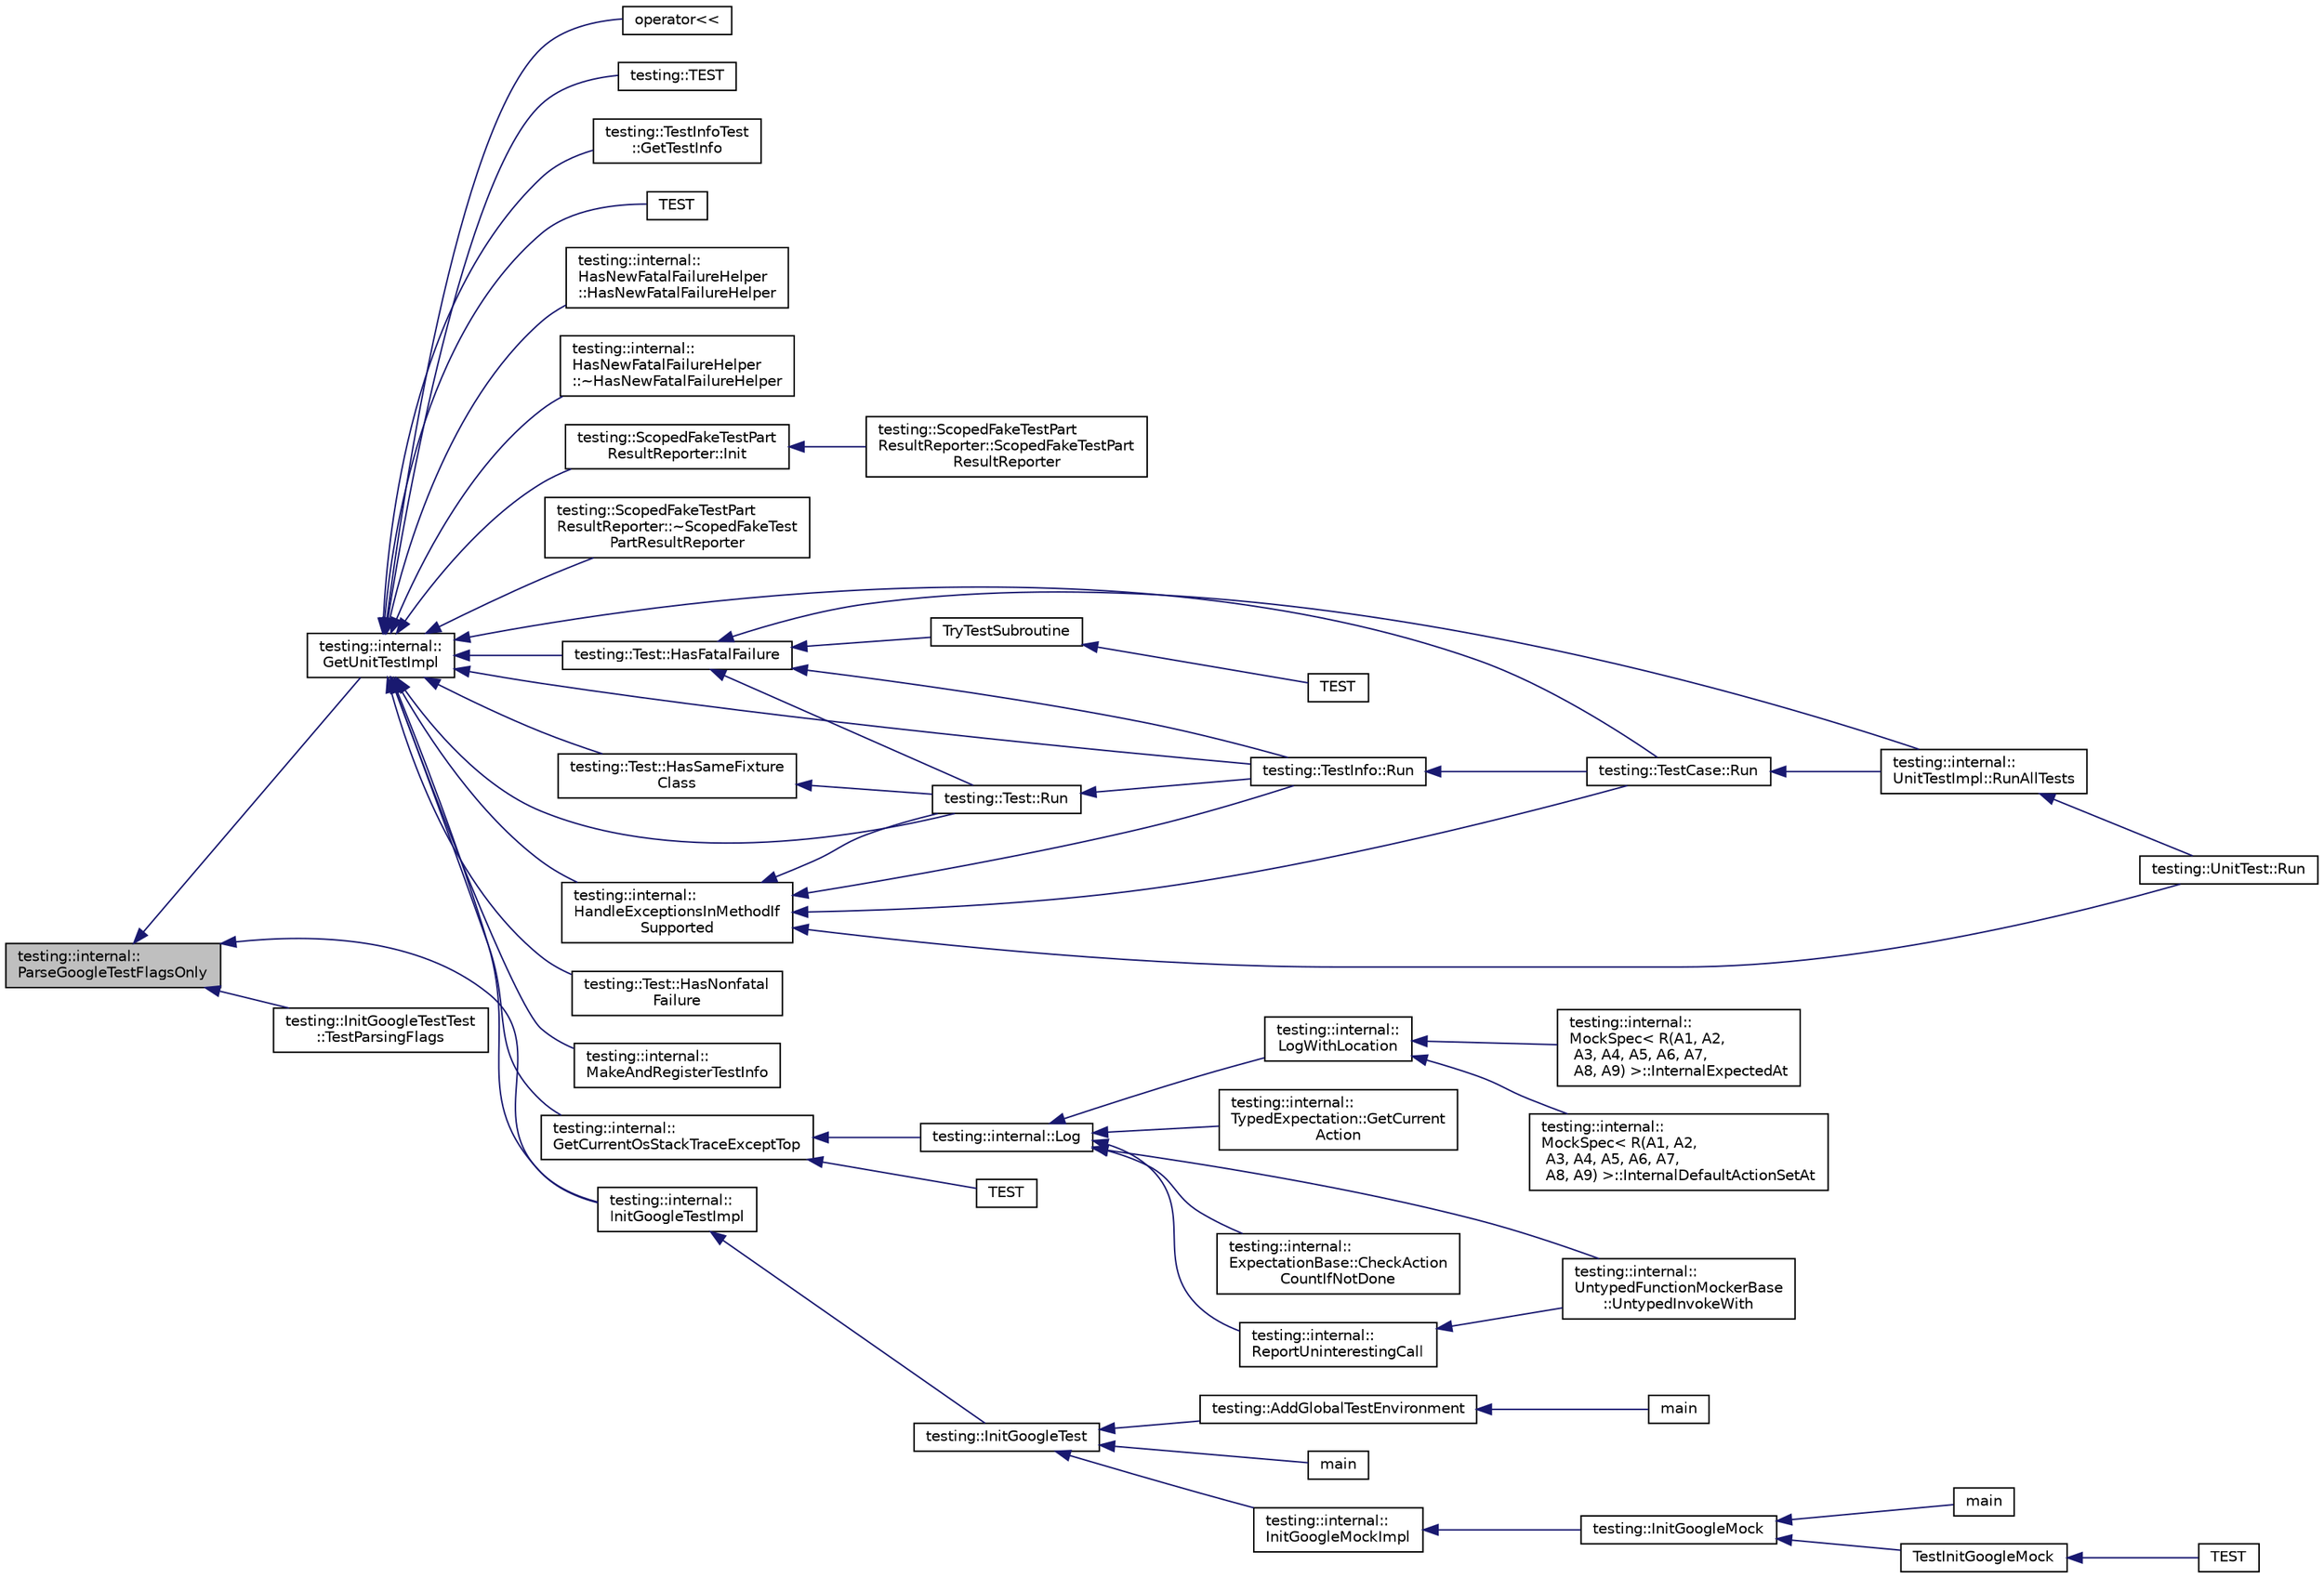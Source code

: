 digraph "testing::internal::ParseGoogleTestFlagsOnly"
{
  edge [fontname="Helvetica",fontsize="10",labelfontname="Helvetica",labelfontsize="10"];
  node [fontname="Helvetica",fontsize="10",shape=record];
  rankdir="LR";
  Node2180 [label="testing::internal::\lParseGoogleTestFlagsOnly",height=0.2,width=0.4,color="black", fillcolor="grey75", style="filled", fontcolor="black"];
  Node2180 -> Node2181 [dir="back",color="midnightblue",fontsize="10",style="solid",fontname="Helvetica"];
  Node2181 [label="testing::internal::\lGetUnitTestImpl",height=0.2,width=0.4,color="black", fillcolor="white", style="filled",URL="$d0/da7/namespacetesting_1_1internal.html#a9bd0caf5d16512de38b39599c13ee634"];
  Node2181 -> Node2182 [dir="back",color="midnightblue",fontsize="10",style="solid",fontname="Helvetica"];
  Node2182 [label="testing::internal::\lHasNewFatalFailureHelper\l::HasNewFatalFailureHelper",height=0.2,width=0.4,color="black", fillcolor="white", style="filled",URL="$d7/d43/classtesting_1_1internal_1_1_has_new_fatal_failure_helper.html#a59190a7188db558c00b4c6bf9251859a"];
  Node2181 -> Node2183 [dir="back",color="midnightblue",fontsize="10",style="solid",fontname="Helvetica"];
  Node2183 [label="testing::internal::\lHasNewFatalFailureHelper\l::~HasNewFatalFailureHelper",height=0.2,width=0.4,color="black", fillcolor="white", style="filled",URL="$d7/d43/classtesting_1_1internal_1_1_has_new_fatal_failure_helper.html#a913b1bc7c372868c9b2dbb009044ee97"];
  Node2181 -> Node2184 [dir="back",color="midnightblue",fontsize="10",style="solid",fontname="Helvetica"];
  Node2184 [label="testing::ScopedFakeTestPart\lResultReporter::Init",height=0.2,width=0.4,color="black", fillcolor="white", style="filled",URL="$d2/db7/classtesting_1_1_scoped_fake_test_part_result_reporter.html#a28d280a3f5d172d63b94f70b8e7660d7"];
  Node2184 -> Node2185 [dir="back",color="midnightblue",fontsize="10",style="solid",fontname="Helvetica"];
  Node2185 [label="testing::ScopedFakeTestPart\lResultReporter::ScopedFakeTestPart\lResultReporter",height=0.2,width=0.4,color="black", fillcolor="white", style="filled",URL="$d2/db7/classtesting_1_1_scoped_fake_test_part_result_reporter.html#aa0100ecf4799fb51d45167be6a5de1d5"];
  Node2181 -> Node2186 [dir="back",color="midnightblue",fontsize="10",style="solid",fontname="Helvetica"];
  Node2186 [label="testing::ScopedFakeTestPart\lResultReporter::~ScopedFakeTest\lPartResultReporter",height=0.2,width=0.4,color="black", fillcolor="white", style="filled",URL="$d2/db7/classtesting_1_1_scoped_fake_test_part_result_reporter.html#a4817d59ca70228ebd5d5c3c4e8dd729d"];
  Node2181 -> Node2187 [dir="back",color="midnightblue",fontsize="10",style="solid",fontname="Helvetica"];
  Node2187 [label="testing::Test::HasSameFixture\lClass",height=0.2,width=0.4,color="black", fillcolor="white", style="filled",URL="$df/d69/classtesting_1_1_test.html#ab76536a462529a457429061e209a8ee7"];
  Node2187 -> Node2188 [dir="back",color="midnightblue",fontsize="10",style="solid",fontname="Helvetica"];
  Node2188 [label="testing::Test::Run",height=0.2,width=0.4,color="black", fillcolor="white", style="filled",URL="$df/d69/classtesting_1_1_test.html#ab70d07cb03d17ccb1aedc2be66eaccff"];
  Node2188 -> Node2189 [dir="back",color="midnightblue",fontsize="10",style="solid",fontname="Helvetica"];
  Node2189 [label="testing::TestInfo::Run",height=0.2,width=0.4,color="black", fillcolor="white", style="filled",URL="$d1/d79/classtesting_1_1_test_info.html#ade784915e9be3a01e3a6ef509b77d6c9"];
  Node2189 -> Node2190 [dir="back",color="midnightblue",fontsize="10",style="solid",fontname="Helvetica"];
  Node2190 [label="testing::TestCase::Run",height=0.2,width=0.4,color="black", fillcolor="white", style="filled",URL="$d0/dfa/classtesting_1_1_test_case.html#a6f5b3724cd5a8e446cd48a6150d08cde"];
  Node2190 -> Node2191 [dir="back",color="midnightblue",fontsize="10",style="solid",fontname="Helvetica"];
  Node2191 [label="testing::internal::\lUnitTestImpl::RunAllTests",height=0.2,width=0.4,color="black", fillcolor="white", style="filled",URL="$d7/dda/classtesting_1_1internal_1_1_unit_test_impl.html#a1fb6be9971f4768c4136a05aa9e7e375"];
  Node2191 -> Node2192 [dir="back",color="midnightblue",fontsize="10",style="solid",fontname="Helvetica"];
  Node2192 [label="testing::UnitTest::Run",height=0.2,width=0.4,color="black", fillcolor="white", style="filled",URL="$d7/d47/classtesting_1_1_unit_test.html#a2febc800536b44500565f4c423f359d3"];
  Node2181 -> Node2193 [dir="back",color="midnightblue",fontsize="10",style="solid",fontname="Helvetica"];
  Node2193 [label="testing::internal::\lHandleExceptionsInMethodIf\lSupported",height=0.2,width=0.4,color="black", fillcolor="white", style="filled",URL="$d0/da7/namespacetesting_1_1internal.html#addb2ed165b92b74e25fe9ebe9e46b9f9"];
  Node2193 -> Node2188 [dir="back",color="midnightblue",fontsize="10",style="solid",fontname="Helvetica"];
  Node2193 -> Node2189 [dir="back",color="midnightblue",fontsize="10",style="solid",fontname="Helvetica"];
  Node2193 -> Node2190 [dir="back",color="midnightblue",fontsize="10",style="solid",fontname="Helvetica"];
  Node2193 -> Node2192 [dir="back",color="midnightblue",fontsize="10",style="solid",fontname="Helvetica"];
  Node2181 -> Node2188 [dir="back",color="midnightblue",fontsize="10",style="solid",fontname="Helvetica"];
  Node2181 -> Node2194 [dir="back",color="midnightblue",fontsize="10",style="solid",fontname="Helvetica"];
  Node2194 [label="testing::Test::HasFatalFailure",height=0.2,width=0.4,color="black", fillcolor="white", style="filled",URL="$df/d69/classtesting_1_1_test.html#a5e83604628ef542af888d631566ff60c"];
  Node2194 -> Node2188 [dir="back",color="midnightblue",fontsize="10",style="solid",fontname="Helvetica"];
  Node2194 -> Node2189 [dir="back",color="midnightblue",fontsize="10",style="solid",fontname="Helvetica"];
  Node2194 -> Node2191 [dir="back",color="midnightblue",fontsize="10",style="solid",fontname="Helvetica"];
  Node2194 -> Node2195 [dir="back",color="midnightblue",fontsize="10",style="solid",fontname="Helvetica"];
  Node2195 [label="TryTestSubroutine",height=0.2,width=0.4,color="black", fillcolor="white", style="filled",URL="$de/db0/gtest__output__test___8cc.html#a14e796981ca8d3c71dbd2b839c1ce784"];
  Node2195 -> Node2196 [dir="back",color="midnightblue",fontsize="10",style="solid",fontname="Helvetica"];
  Node2196 [label="TEST",height=0.2,width=0.4,color="black", fillcolor="white", style="filled",URL="$de/db0/gtest__output__test___8cc.html#a6076f79ee5f9e8982bba181cbbebb0ed"];
  Node2181 -> Node2197 [dir="back",color="midnightblue",fontsize="10",style="solid",fontname="Helvetica"];
  Node2197 [label="testing::Test::HasNonfatal\lFailure",height=0.2,width=0.4,color="black", fillcolor="white", style="filled",URL="$df/d69/classtesting_1_1_test.html#a8c00e8cc6fe10616b480bd54d2a426cb"];
  Node2181 -> Node2198 [dir="back",color="midnightblue",fontsize="10",style="solid",fontname="Helvetica"];
  Node2198 [label="testing::internal::\lMakeAndRegisterTestInfo",height=0.2,width=0.4,color="black", fillcolor="white", style="filled",URL="$d0/da7/namespacetesting_1_1internal.html#a7f2e4e46c969fcae9d801d93a3e932fd"];
  Node2181 -> Node2189 [dir="back",color="midnightblue",fontsize="10",style="solid",fontname="Helvetica"];
  Node2181 -> Node2190 [dir="back",color="midnightblue",fontsize="10",style="solid",fontname="Helvetica"];
  Node2181 -> Node2199 [dir="back",color="midnightblue",fontsize="10",style="solid",fontname="Helvetica"];
  Node2199 [label="testing::internal::\lGetCurrentOsStackTraceExceptTop",height=0.2,width=0.4,color="black", fillcolor="white", style="filled",URL="$d0/da7/namespacetesting_1_1internal.html#aeb475922b8cd1e6c60ac052bbc396e62"];
  Node2199 -> Node2200 [dir="back",color="midnightblue",fontsize="10",style="solid",fontname="Helvetica"];
  Node2200 [label="testing::internal::Log",height=0.2,width=0.4,color="black", fillcolor="white", style="filled",URL="$d0/da7/namespacetesting_1_1internal.html#a8a57ce0412334a3f487bbaa8321febbe"];
  Node2200 -> Node2201 [dir="back",color="midnightblue",fontsize="10",style="solid",fontname="Helvetica"];
  Node2201 [label="testing::internal::\lTypedExpectation::GetCurrent\lAction",height=0.2,width=0.4,color="black", fillcolor="white", style="filled",URL="$d2/d4b/classtesting_1_1internal_1_1_typed_expectation.html#a5053b8335ca295b34cd6a68f8d462602"];
  Node2200 -> Node2202 [dir="back",color="midnightblue",fontsize="10",style="solid",fontname="Helvetica"];
  Node2202 [label="testing::internal::\lLogWithLocation",height=0.2,width=0.4,color="black", fillcolor="white", style="filled",URL="$d0/da7/namespacetesting_1_1internal.html#a07f4411f23f8b1b731858be9dda3fdcc"];
  Node2202 -> Node2203 [dir="back",color="midnightblue",fontsize="10",style="solid",fontname="Helvetica"];
  Node2203 [label="testing::internal::\lMockSpec\< R(A1, A2,\l A3, A4, A5, A6, A7,\l A8, A9) \>::InternalDefaultActionSetAt",height=0.2,width=0.4,color="black", fillcolor="white", style="filled",URL="$d8/dfd/classtesting_1_1internal_1_1_mock_spec.html#a875c99443da1265604d87429693457f4"];
  Node2202 -> Node2204 [dir="back",color="midnightblue",fontsize="10",style="solid",fontname="Helvetica"];
  Node2204 [label="testing::internal::\lMockSpec\< R(A1, A2,\l A3, A4, A5, A6, A7,\l A8, A9) \>::InternalExpectedAt",height=0.2,width=0.4,color="black", fillcolor="white", style="filled",URL="$d8/dfd/classtesting_1_1internal_1_1_mock_spec.html#a503a434637634014b9bb6c5d68fd336c"];
  Node2200 -> Node2205 [dir="back",color="midnightblue",fontsize="10",style="solid",fontname="Helvetica"];
  Node2205 [label="testing::internal::\lExpectationBase::CheckAction\lCountIfNotDone",height=0.2,width=0.4,color="black", fillcolor="white", style="filled",URL="$d6/de4/classtesting_1_1internal_1_1_expectation_base.html#aaeb143b6f8676e9a6fb9b17678344f03"];
  Node2200 -> Node2206 [dir="back",color="midnightblue",fontsize="10",style="solid",fontname="Helvetica"];
  Node2206 [label="testing::internal::\lReportUninterestingCall",height=0.2,width=0.4,color="black", fillcolor="white", style="filled",URL="$d0/da7/namespacetesting_1_1internal.html#af045b703d8487374620a8106a76814ee"];
  Node2206 -> Node2207 [dir="back",color="midnightblue",fontsize="10",style="solid",fontname="Helvetica"];
  Node2207 [label="testing::internal::\lUntypedFunctionMockerBase\l::UntypedInvokeWith",height=0.2,width=0.4,color="black", fillcolor="white", style="filled",URL="$d3/d5f/classtesting_1_1internal_1_1_untyped_function_mocker_base.html#adaec41c0ba8a07c2415f6c8efa0ca54f"];
  Node2200 -> Node2207 [dir="back",color="midnightblue",fontsize="10",style="solid",fontname="Helvetica"];
  Node2199 -> Node2208 [dir="back",color="midnightblue",fontsize="10",style="solid",fontname="Helvetica"];
  Node2208 [label="TEST",height=0.2,width=0.4,color="black", fillcolor="white", style="filled",URL="$df/d01/gtest__unittest_8cc.html#a386c193fa342a6cb3a88ffe4751a264b"];
  Node2181 -> Node2209 [dir="back",color="midnightblue",fontsize="10",style="solid",fontname="Helvetica"];
  Node2209 [label="testing::internal::\lInitGoogleTestImpl",height=0.2,width=0.4,color="black", fillcolor="white", style="filled",URL="$d0/da7/namespacetesting_1_1internal.html#ac3c6fa93391768aa91c6238b31aaeeb5"];
  Node2209 -> Node2210 [dir="back",color="midnightblue",fontsize="10",style="solid",fontname="Helvetica"];
  Node2210 [label="testing::InitGoogleTest",height=0.2,width=0.4,color="black", fillcolor="white", style="filled",URL="$d0/d75/namespacetesting.html#afd726ae08c9bd16dc52f78c822d9946b"];
  Node2210 -> Node2211 [dir="back",color="midnightblue",fontsize="10",style="solid",fontname="Helvetica"];
  Node2211 [label="testing::internal::\lInitGoogleMockImpl",height=0.2,width=0.4,color="black", fillcolor="white", style="filled",URL="$d0/da7/namespacetesting_1_1internal.html#a3823844199df88af9493026031cf7744"];
  Node2211 -> Node2212 [dir="back",color="midnightblue",fontsize="10",style="solid",fontname="Helvetica"];
  Node2212 [label="testing::InitGoogleMock",height=0.2,width=0.4,color="black", fillcolor="white", style="filled",URL="$d0/d75/namespacetesting.html#a32b1c6db9ba5133ccabfa67616b3c041"];
  Node2212 -> Node2213 [dir="back",color="midnightblue",fontsize="10",style="solid",fontname="Helvetica"];
  Node2213 [label="main",height=0.2,width=0.4,color="black", fillcolor="white", style="filled",URL="$dd/d93/gmock__main_8cc.html#a7f83bdc516d2cb86e20235d94ddf055a"];
  Node2212 -> Node2214 [dir="back",color="midnightblue",fontsize="10",style="solid",fontname="Helvetica"];
  Node2214 [label="TestInitGoogleMock",height=0.2,width=0.4,color="black", fillcolor="white", style="filled",URL="$d0/d02/gmock__test_8cc.html#ac9c8ae8722c330d47f75dee43fb8ab78"];
  Node2214 -> Node2215 [dir="back",color="midnightblue",fontsize="10",style="solid",fontname="Helvetica"];
  Node2215 [label="TEST",height=0.2,width=0.4,color="black", fillcolor="white", style="filled",URL="$d0/d02/gmock__test_8cc.html#a7c86c6c98b72e903135c1b01370a13f3"];
  Node2210 -> Node2216 [dir="back",color="midnightblue",fontsize="10",style="solid",fontname="Helvetica"];
  Node2216 [label="testing::AddGlobalTestEnvironment",height=0.2,width=0.4,color="black", fillcolor="white", style="filled",URL="$d0/d75/namespacetesting.html#a460d7b998622e332392c1e00be3a60d5"];
  Node2216 -> Node2217 [dir="back",color="midnightblue",fontsize="10",style="solid",fontname="Helvetica"];
  Node2217 [label="main",height=0.2,width=0.4,color="black", fillcolor="white", style="filled",URL="$de/d83/gtest-listener__test_8cc.html#a3c04138a5bfe5d72780bb7e82a18e627"];
  Node2210 -> Node2218 [dir="back",color="midnightblue",fontsize="10",style="solid",fontname="Helvetica"];
  Node2218 [label="main",height=0.2,width=0.4,color="black", fillcolor="white", style="filled",URL="$de/d85/sample10__unittest_8cc.html#a3c04138a5bfe5d72780bb7e82a18e627"];
  Node2181 -> Node2219 [dir="back",color="midnightblue",fontsize="10",style="solid",fontname="Helvetica"];
  Node2219 [label="operator\<\<",height=0.2,width=0.4,color="black", fillcolor="white", style="filled",URL="$df/d01/gtest__unittest_8cc.html#a5f23eac320bc1c1dcd3cec464e31b5c6"];
  Node2181 -> Node2220 [dir="back",color="midnightblue",fontsize="10",style="solid",fontname="Helvetica"];
  Node2220 [label="testing::TEST",height=0.2,width=0.4,color="black", fillcolor="white", style="filled",URL="$d0/d75/namespacetesting.html#ae0cbea692840c88ab0b03285eb69ac97"];
  Node2181 -> Node2221 [dir="back",color="midnightblue",fontsize="10",style="solid",fontname="Helvetica"];
  Node2221 [label="testing::TestInfoTest\l::GetTestInfo",height=0.2,width=0.4,color="black", fillcolor="white", style="filled",URL="$d8/dd2/classtesting_1_1_test_info_test.html#a4140c1302bf53c7f1375a23923624f04"];
  Node2181 -> Node2222 [dir="back",color="midnightblue",fontsize="10",style="solid",fontname="Helvetica"];
  Node2222 [label="TEST",height=0.2,width=0.4,color="black", fillcolor="white", style="filled",URL="$df/d01/gtest__unittest_8cc.html#a3e3bfce9c199215053e43d9d1a248af8"];
  Node2180 -> Node2209 [dir="back",color="midnightblue",fontsize="10",style="solid",fontname="Helvetica"];
  Node2180 -> Node2223 [dir="back",color="midnightblue",fontsize="10",style="solid",fontname="Helvetica"];
  Node2223 [label="testing::InitGoogleTestTest\l::TestParsingFlags",height=0.2,width=0.4,color="black", fillcolor="white", style="filled",URL="$d4/d81/classtesting_1_1_init_google_test_test.html#add290338cf429308d0ab275ae4c46e69"];
}
